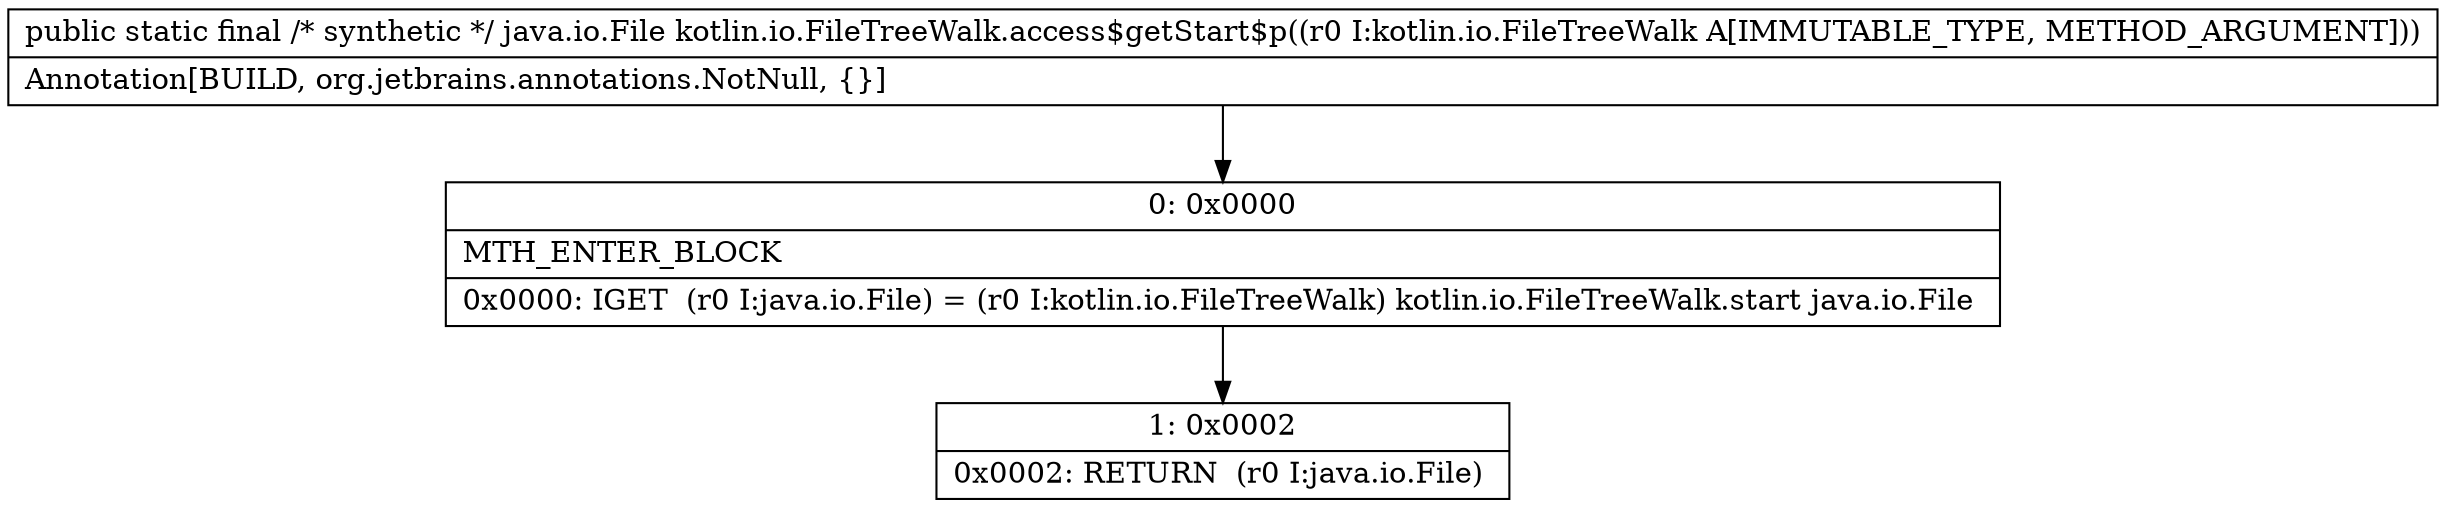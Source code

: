 digraph "CFG forkotlin.io.FileTreeWalk.access$getStart$p(Lkotlin\/io\/FileTreeWalk;)Ljava\/io\/File;" {
Node_0 [shape=record,label="{0\:\ 0x0000|MTH_ENTER_BLOCK\l|0x0000: IGET  (r0 I:java.io.File) = (r0 I:kotlin.io.FileTreeWalk) kotlin.io.FileTreeWalk.start java.io.File \l}"];
Node_1 [shape=record,label="{1\:\ 0x0002|0x0002: RETURN  (r0 I:java.io.File) \l}"];
MethodNode[shape=record,label="{public static final \/* synthetic *\/ java.io.File kotlin.io.FileTreeWalk.access$getStart$p((r0 I:kotlin.io.FileTreeWalk A[IMMUTABLE_TYPE, METHOD_ARGUMENT]))  | Annotation[BUILD, org.jetbrains.annotations.NotNull, \{\}]\l}"];
MethodNode -> Node_0;
Node_0 -> Node_1;
}


